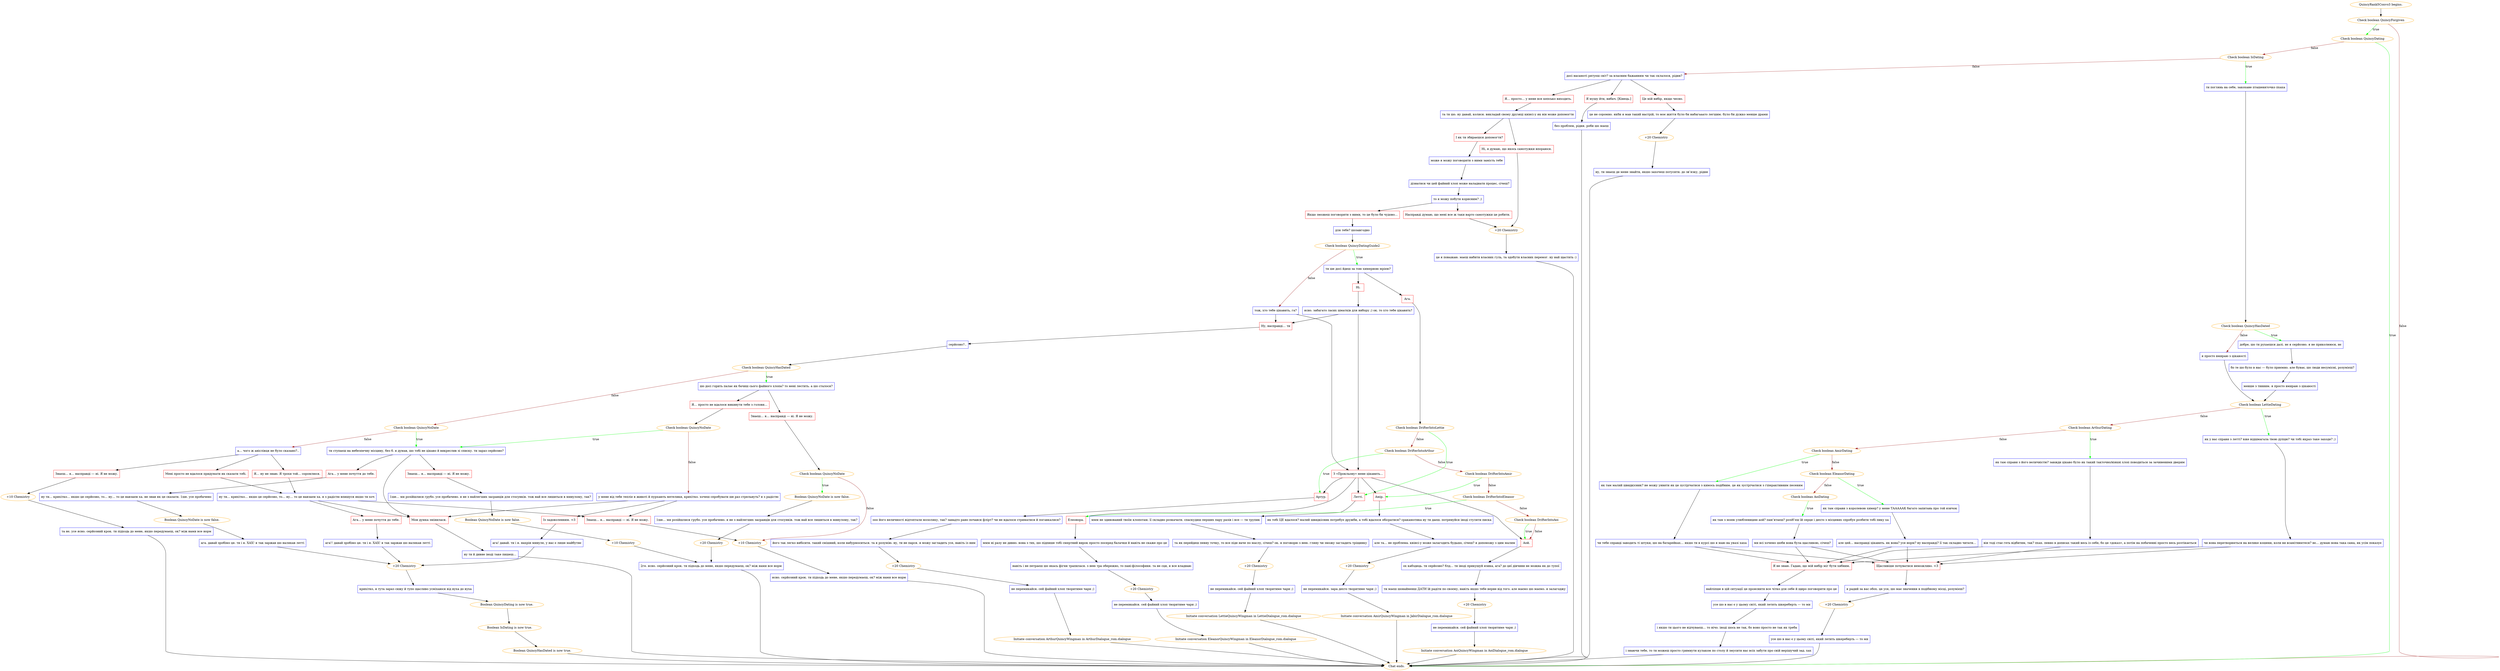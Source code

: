 digraph {
	"QuincyRank5Convo3 begins." [color=orange];
		"QuincyRank5Convo3 begins." -> j2951068974;
	j2951068974 [label="Check boolean QuincyForgiven",color=orange];
		j2951068974 -> j3209672370 [label=true,color=green];
		j2951068974 -> "Chat ends." [label=false,color=brown];
	j3209672370 [label="Check boolean QuincyDating",color=orange];
		j3209672370 -> "Chat ends." [label=true,color=green];
		j3209672370 -> j4264167688 [label=false,color=brown];
	"Chat ends." [color=orange];
	j4264167688 [label="Check boolean IsDating",color=orange];
		j4264167688 -> j2470814284 [label=true,color=green];
		j4264167688 -> j2318623760 [label=false,color=brown];
	j2470814284 [label="ти поглянь на себе, закохане пташеняточко пхаха",shape=box,color=blue];
		j2470814284 -> j112189153;
	j2318623760 [label="досі насамоті рятуєш світ? за власним бажанням чи так склалося, рідня?",shape=box,color=blue];
		j2318623760 -> j2752931834;
		j2318623760 -> j1653200601;
		j2318623760 -> j3722498670;
	j112189153 [label="Check boolean QuincyHasDated",color=orange];
		j112189153 -> j3605120650 [label=true,color=green];
		j112189153 -> j284269607 [label=false,color=brown];
	j2752931834 [label="Це мій вибір, якщо чесно.",shape=box,color=red];
		j2752931834 -> j3778713909;
	j1653200601 [label="Я… просто… у мене все кепсько виходить.",shape=box,color=red];
		j1653200601 -> j1909388557;
	j3722498670 [label="Я мушу йти, вибач. [Кінець.]",shape=box,color=red];
		j3722498670 -> j366040515;
	j3605120650 [label="добре, шо ти рухаєшся далі. нє я серйозно. я не приколююся, нє",shape=box,color=blue];
		j3605120650 -> j57411828;
	j284269607 [label="я просто вмираю з цікавості",shape=box,color=blue];
		j284269607 -> j1775695868;
	j3778713909 [label="це не соромно. якби я мав такий настрій, то моє життя було би набагааато легшим. було би дужко менше драми",shape=box,color=blue];
		j3778713909 -> j4289286580;
	j1909388557 [label="та ти шо. ну давай, колися. викладай свому друзяці квінсі-у як він може допомогти",shape=box,color=blue];
		j1909388557 -> j1827633942;
		j1909388557 -> j2403027553;
	j366040515 [label="без проблем, рідня. роби шо маєш",shape=box,color=blue];
		j366040515 -> "Chat ends.";
	j57411828 [label="бо те шо було в нас — було приємно. але буває, шо люди несумісні, розумієш?",shape=box,color=blue];
		j57411828 -> j2167609551;
	j1775695868 [label="Check boolean LettieDating",color=orange];
		j1775695868 -> j2564787985 [label=true,color=green];
		j1775695868 -> j3168842779 [label=false,color=brown];
	j4289286580 [label="+20 Chemistry",color=orange];
		j4289286580 -> j1192316325;
	j1827633942 [label="І як ти збираєшся допомогти?",shape=box,color=red];
		j1827633942 -> j911981068;
	j2403027553 [label="Ні, я думаю, що якось самотужки впораюся.",shape=box,color=red];
		j2403027553 -> j750700991;
	j2167609551 [label="менше з тиииим. я просто вмираю з цікавості",shape=box,color=blue];
		j2167609551 -> j1775695868;
	j2564787985 [label="як у вас справи з летті? вже відшмагала твою дупцю? чи тобі якраз таке заходе? ;)",shape=box,color=blue];
		j2564787985 -> j3200233433;
	j3168842779 [label="Check boolean ArthurDating",color=orange];
		j3168842779 -> j3326854072 [label=true,color=green];
		j3168842779 -> j3271929692 [label=false,color=brown];
	j1192316325 [label="ну, ти знаєш де мене знайти, якшо захочеш потусити. до зв’язку, рідня",shape=box,color=blue];
		j1192316325 -> "Chat ends.";
	j911981068 [label="може я можу поговорити з ними замість тебе",shape=box,color=blue];
		j911981068 -> j3735345614;
	j750700991 [label="+20 Chemistry",color=orange];
		j750700991 -> j4236854742;
	j3200233433 [label="чи вона перетворюється на велике кошеня, коли ви всамітнюєтеся? нє… думаю вона така сама, як усім показує",shape=box,color=blue];
		j3200233433 -> j1143151629;
		j3200233433 -> j805358975;
	j3326854072 [label="як там справи з його величністю? завжди цікаво було як такий такточно/ніякні хлоп поводиться за зачиненими дверим",shape=box,color=blue];
		j3326854072 -> j2486339933;
	j3271929692 [label="Check boolean AmirDating",color=orange];
		j3271929692 -> j2495984342 [label=true,color=green];
		j3271929692 -> j2641613073 [label=false,color=brown];
	j3735345614 [label="дізнатися чи цей файний хлоп може наладнати процес, січеш?",shape=box,color=blue];
		j3735345614 -> j1613290488;
	j4236854742 [label="це я поважаю. маєш набити власних гуль, та здобути власних перемог. ну най щастить :)",shape=box,color=blue];
		j4236854742 -> "Chat ends.";
	j1143151629 [label="Щасливіше почуватися неможливо. <3",shape=box,color=red];
		j1143151629 -> j2891976809;
	j805358975 [label="Я не знаю. Гадаю, що мій вибір міг бути хибним.",shape=box,color=red];
		j805358975 -> j1432173212;
	j2486339933 [label="він тоді стає геть відбитим, так? пхах. певно в дописах такий весь із себе, бо це «доказ», а потім на побаченні просто весь розтікається",shape=box,color=blue];
		j2486339933 -> j1143151629;
		j2486339933 -> j805358975;
	j2495984342 [label="як там малий швидкісник? не можу уявити як це зустрічатися з кимось подібним. це як зустрічатися з гіперактивним песеням",shape=box,color=blue];
		j2495984342 -> j1285929919;
	j2641613073 [label="Check boolean EleanorDating",color=orange];
		j2641613073 -> j1587776006 [label=true,color=green];
		j2641613073 -> j2260982675 [label=false,color=brown];
	j1613290488 [label="то я можу побути корисним? ;)",shape=box,color=blue];
		j1613290488 -> j4288491282;
		j1613290488 -> j2707027034;
	j2891976809 [label="я радий за вас обох. це усе, шо має значення в подібному місці, розумієш?",shape=box,color=blue];
		j2891976809 -> j535594613;
	j1432173212 [label="найліпше в цій ситуації це прояснити все чітко для себе й щиро поговорити про це",shape=box,color=blue];
		j1432173212 -> j2973446694;
	j1285929919 [label="чи тебе справді заводять ті штуки, шо на батарейках… якшо ти в курсі шо я маю на увазі хаха",shape=box,color=blue];
		j1285929919 -> j1143151629;
		j1285929919 -> j805358975;
	j1587776006 [label="як там справи з королевою химер? у мене ТАААААК багато запитань про той язичок",shape=box,color=blue];
		j1587776006 -> j2554014909;
	j2260982675 [label="Check boolean AoiDating",color=orange];
		j2260982675 -> j3800057778 [label=true,color=green];
	j4288491282 [label="Якщо зможеш поговорити з ними, то це було би чудово…",shape=box,color=red];
		j4288491282 -> j3449131385;
	j2707027034 [label="Насправді думаю, що мені все ж таки варто самотужки це робити.",shape=box,color=red];
		j2707027034 -> j750700991;
	j535594613 [label="+20 Chemistry",color=orange];
		j535594613 -> j1047047566;
	j2973446694 [label="усе шо в нас є у цьому світі, який летить шкереберть — то ми",shape=box,color=blue];
		j2973446694 -> j3753979575;
	j2554014909 [label="але цей… насправді цікавить. як вона? усе норм? ну насправді? її так складно читати…",shape=box,color=blue];
		j2554014909 -> j1143151629;
		j2554014909 -> j805358975;
	j3800057778 [label="як там з моєю улюбленицею аой? пам’ятаєш? розіб’єш їй серце і дехто з місцевих спробує розбити тобі пику ха",shape=box,color=blue];
		j3800057778 -> j3482511512;
	j3449131385 [label="для тебе? шозавгодно",shape=box,color=blue];
		j3449131385 -> j2238688054;
	j1047047566 [label="усе шо в нас є у цьому світі, який летить шкереберть — то ми",shape=box,color=blue];
		j1047047566 -> "Chat ends.";
	j3753979575 [label="і якшо ти цього не відчуваєш… то нічо. іноді шось не так, бо воно просто не так як треба",shape=box,color=blue];
		j3753979575 -> j1032791126;
	j3482511512 [label="ми всі хочемо шоби вона була щасливою, січеш?",shape=box,color=blue];
		j3482511512 -> j1143151629;
		j3482511512 -> j805358975;
	j2238688054 [label="Check boolean QuincyDatingGuide2",color=orange];
		j2238688054 -> j1382980430 [label=true,color=green];
		j2238688054 -> j3763358655 [label=false,color=brown];
	j1032791126 [label="і знаючи тебе, то ти можеш просто гримнути кулаком по столу й змусити нас всіх забути про свій нерішучий зад. хах",shape=box,color=blue];
		j1032791126 -> "Chat ends.";
	j1382980430 [label="ти ше досі йдеш за тою химерною мрією?",shape=box,color=blue];
		j1382980430 -> j2274100684;
		j1382980430 -> j1021891273;
	j3763358655 [label="тож, хто тебе цікавить, га?",shape=box,color=blue];
		j3763358655 -> j3435248612;
		j3763358655 -> j4159314510;
	j2274100684 [label="Ні.",shape=box,color=red];
		j2274100684 -> j1811042323;
	j1021891273 [label="Ага.",shape=box,color=red];
		j1021891273 -> j3198534615;
	j3435248612 [label="З «Прокльону» мене цікавить…",shape=box,color=red];
		j3435248612 -> j879868888;
		j3435248612 -> j543811824;
		j3435248612 -> j2753608728;
		j3435248612 -> j3470014202;
		j3435248612 -> j2861961349;
	j4159314510 [label="Ну, насправді… ти",shape=box,color=red];
		j4159314510 -> j2831528364;
	j1811042323 [label="ясно. забагато ласих шматків для вибору ;) ок. то хто тебе цікавить?",shape=box,color=blue];
		j1811042323 -> j3435248612;
		j1811042323 -> j4159314510;
	j3198534615 [label="Check boolean DrifterIntoLettie",color=orange];
		j3198534615 -> j879868888 [label=true,color=green];
		j3198534615 -> j1481036599 [label=false,color=brown];
	j879868888 [label="Летті.",shape=box,color=red];
		j879868888 -> j2520287581;
	j543811824 [label="Артур.",shape=box,color=red];
		j543811824 -> j2801358303;
	j2753608728 [label="Амір.",shape=box,color=red];
		j2753608728 -> j719420574;
	j3470014202 [label="Елеонора.",shape=box,color=red];
		j3470014202 -> j2281570245;
	j2861961349 [label="Аой.",shape=box,color=red];
		j2861961349 -> j2180071009;
	j2831528364 [label="серйозно?..",shape=box,color=blue];
		j2831528364 -> j2521049982;
	j1481036599 [label="Check boolean DrifterIntoArthur",color=orange];
		j1481036599 -> j543811824 [label=true,color=green];
		j1481036599 -> j2762540437 [label=false,color=brown];
	j2520287581 [label="ммм не здивований твоїм клопотам. її складно розкачати. спаскудиш перших пару разів і все — ти трупик",shape=box,color=blue];
		j2520287581 -> j3013706936;
	j2801358303 [label="ооо його величності відтоптали мозоляку, так? занадто рано почався флірт? чи не вдалося стриматися й погавкалися?",shape=box,color=blue];
		j2801358303 -> j2819741149;
	j719420574 [label="як тобі ЦЕ вдалося? малий швидкісник потребує дружби, а тобі вдалося обісратися? сракамотика ну ти даєш. потренуйся іноді стуляти писка",shape=box,color=blue];
		j719420574 -> j442671525;
	j2281570245 [label="ммм ні разу не дивно. вона з тих, шо підпише тобі смертний вирок просто посеред балачки й навіть не скаже про це",shape=box,color=blue];
		j2281570245 -> j3514694120;
	j2180071009 [label="ох кабздець. ти серйозно? блд… ти іноді прикушуй язика, ага? до цеї дівчини не можна як до тупої",shape=box,color=blue];
		j2180071009 -> j2688886614;
	j2521049982 [label="Check boolean QuincyHasDated",color=orange];
		j2521049982 -> j4051139511 [label=true,color=green];
		j2521049982 -> j931455432 [label=false,color=brown];
	j2762540437 [label="Check boolean DrifterIntoAmir",color=orange];
		j2762540437 -> j2753608728 [label=true,color=green];
		j2762540437 -> j18030657 [label=false,color=brown];
	j3013706936 [label="та як перейдеш певну точку, то все піде наче по маслу, січеш? ок. я поговорю з нею. гляну чи зможу загладить тріщинку",shape=box,color=blue];
		j3013706936 -> j574756375;
	j2819741149 [label="його так легко вибісити. такий смішний, коли набурмоситься. та я розумію. ну, ти не парся. я можу загладить усе, навіть із ним",shape=box,color=blue];
		j2819741149 -> j1406227969;
	j442671525 [label="але та… не проблема. квінсі-у може залагодить будьшо, січеш? я допоможу з цим малим",shape=box,color=blue];
		j442671525 -> j2956926019;
	j3514694120 [label="навіть і не петраєш шо якась фігня трапилася. з нею тра обережно, то пані-філософиня. та не сци, я все владнаю",shape=box,color=blue];
		j3514694120 -> j2039502971;
	j2688886614 [label="ти маєш шонайменш ДАТИ їй радіти по своєму, навіть якшо тебе верне від того. але маємо шо маємо. я залагоджу",shape=box,color=blue];
		j2688886614 -> j1626073125;
	j4051139511 [label="шо досі горить палає як бачиш сього файного хлопа? то мені лестить. а шо сталося?",shape=box,color=blue];
		j4051139511 -> j3723522191;
		j4051139511 -> j1023663614;
	j931455432 [label="Check boolean QuincyNoDate",color=orange];
		j931455432 -> j463938018 [label=true,color=green];
		j931455432 -> j3848438406 [label=false,color=brown];
	j18030657 [label="Check boolean DrifterIntoEleanor",color=orange];
		j18030657 -> j3470014202 [label=true,color=green];
		j18030657 -> j1008457125 [label=false,color=brown];
	j574756375 [label="+20 Chemistry",color=orange];
		j574756375 -> j4056598714;
	j1406227969 [label="+20 Chemistry",color=orange];
		j1406227969 -> j1144907338;
	j2956926019 [label="+20 Chemistry",color=orange];
		j2956926019 -> j2819499906;
	j2039502971 [label="+20 Chemistry",color=orange];
		j2039502971 -> j1073269042;
	j1626073125 [label="+20 Chemistry",color=orange];
		j1626073125 -> j2575604816;
	j3723522191 [label="Я… просто не вдалося викинути тебе з голови…",shape=box,color=red];
		j3723522191 -> j459811191;
	j1023663614 [label="Знаєш… я… насправді — ні. Я не можу.",shape=box,color=red];
		j1023663614 -> j1812051425;
	j463938018 [label="ти ступаєш на небезпечну місцину, без б. я думав, шо тобі не цікаво й викреслив зі списку. ти зараз серйозно?",shape=box,color=blue];
		j463938018 -> j290725853;
		j463938018 -> j1806408332;
		j463938018 -> j1660456585;
	j3848438406 [label="а… чого ж аніслівця не було сказано?..",shape=box,color=blue];
		j3848438406 -> j2867362479;
		j3848438406 -> j982196031;
		j3848438406 -> j3481175437;
	j1008457125 [label="Check boolean DrifterIntoAoi",color=orange];
		j1008457125 -> j2861961349 [label=true,color=green];
		j1008457125 -> j2861961349 [label=false,color=brown];
	j4056598714 [label="не перемикайся. сей файний хлоп творитиме чари ;)",shape=box,color=blue];
		j4056598714 -> "Initiate conversation LettieQuincyWingman in LettieDialogue_rom.dialogue";
	j1144907338 [label="не перемикайся. сей файний хлоп творитиме чари ;)",shape=box,color=blue];
		j1144907338 -> "Initiate conversation ArthurQuincyWingman in ArthurDialogue_rom.dialogue";
	j2819499906 [label="не перемикайся. зара дехто творитиме чари ;)",shape=box,color=blue];
		j2819499906 -> "Initiate conversation AmirQuincyWingman in JabirDialogue_rom.dialogue";
	j1073269042 [label="не перемикайся. сей файний хлоп творитиме чари ;)",shape=box,color=blue];
		j1073269042 -> "Initiate conversation EleanorQuincyWingman in EleanorDialogue_rom.dialogue";
	j2575604816 [label="не перемикайся. сей файний хлоп творитиме чари ;)",shape=box,color=blue];
		j2575604816 -> "Initiate conversation AoiQuincyWingman in AoiDialogue_rom.dialogue";
	j459811191 [label="Check boolean QuincyNoDate",color=orange];
		j459811191 -> j463938018 [label=true,color=green];
		j459811191 -> j3933817018 [label=false,color=brown];
	j1812051425 [label="Check boolean QuincyNoDate",color=orange];
		j1812051425 -> j159847421 [label=true,color=green];
		j1812051425 -> j3417150528 [label=false,color=brown];
	j290725853 [label="Ага… у мене почуття до тебе.",shape=box,color=red];
		j290725853 -> j563695617;
	j1806408332 [label="Знаєш… я… насправді — ні. Я не можу.",shape=box,color=red];
		j1806408332 -> j982644481;
	j1660456585 [label="Моя думка змінилася.",shape=box,color=red];
		j1660456585 -> j1826210495;
	j2867362479 [label="Я… ну не знаю. Я трохи той… соромлюся.",shape=box,color=red];
		j2867362479 -> j4282820962;
	j982196031 [label="Мені просто не вдалося придумати як сказати тобі.",shape=box,color=red];
		j982196031 -> j4282820962;
	j3481175437 [label="Знаєш… я… насправді — ні. Я не можу.",shape=box,color=red];
		j3481175437 -> j764057105;
	"Initiate conversation LettieQuincyWingman in LettieDialogue_rom.dialogue" [label="Initiate conversation LettieQuincyWingman in LettieDialogue_rom.dialogue",color=orange];
		"Initiate conversation LettieQuincyWingman in LettieDialogue_rom.dialogue" -> "Chat ends.";
	"Initiate conversation ArthurQuincyWingman in ArthurDialogue_rom.dialogue" [label="Initiate conversation ArthurQuincyWingman in ArthurDialogue_rom.dialogue",color=orange];
		"Initiate conversation ArthurQuincyWingman in ArthurDialogue_rom.dialogue" -> "Chat ends.";
	"Initiate conversation AmirQuincyWingman in JabirDialogue_rom.dialogue" [label="Initiate conversation AmirQuincyWingman in JabirDialogue_rom.dialogue",color=orange];
		"Initiate conversation AmirQuincyWingman in JabirDialogue_rom.dialogue" -> "Chat ends.";
	"Initiate conversation EleanorQuincyWingman in EleanorDialogue_rom.dialogue" [label="Initiate conversation EleanorQuincyWingman in EleanorDialogue_rom.dialogue",color=orange];
		"Initiate conversation EleanorQuincyWingman in EleanorDialogue_rom.dialogue" -> "Chat ends.";
	"Initiate conversation AoiQuincyWingman in AoiDialogue_rom.dialogue" [label="Initiate conversation AoiQuincyWingman in AoiDialogue_rom.dialogue",color=orange];
		"Initiate conversation AoiQuincyWingman in AoiDialogue_rom.dialogue" -> "Chat ends.";
	j3933817018 [label="у мене від тебе тепліє в животі й пурхають метелики, крихітко. хочеш спробувати ше раз стрельнуть? я з радістю",shape=box,color=blue];
		j3933817018 -> j268668259;
		j3933817018 -> j3796122520;
		j3933817018 -> j1660456585;
	j159847421 [label="Boolean QuincyNoDate is now false.",color=orange];
		j159847421 -> j307283286;
	j3417150528 [label="+10 Chemistry",color=orange];
		j3417150528 -> j2347913601;
	j563695617 [label="ну ти… крихітко… якшо це серйозно, то… ну… то це навзаєм ха. не знав як це сказати. 1ше. усе пробачено",shape=box,color=blue];
		j563695617 -> j1110259428;
	j982644481 [label="1ше… ми розійшлися грубо. усе пробачено. я не з найлегших засранців для стосунків. тож най все лишиться в минулому, так?",shape=box,color=blue];
		j982644481 -> j3081468916;
	j1826210495 [label="ну ти й дивне іноді таке пишеш…",shape=box,color=blue];
		j1826210495 -> "Chat ends.";
	j4282820962 [label="ну ти… крихітко… якшо це серйозно, то… ну… то це навзаєм ха. я з радістю впишуся якшо ти хоч",shape=box,color=blue];
		j4282820962 -> j1530125024;
		j4282820962 -> j3796122520;
		j4282820962 -> j1660456585;
	j764057105 [label="+10 Chemistry",color=orange];
		j764057105 -> j1027075841;
	j268668259 [label="Із задоволенням. <3",shape=box,color=red];
		j268668259 -> j1235658802;
	j3796122520 [label="Знаєш… я… насправді — ні. Я не можу.",shape=box,color=red];
		j3796122520 -> j3417150528;
	j307283286 [label="1ше… ми розійшлися грубо. усе пробачено. я не з найлегших засранців для стосунків. тож най все лишиться в минулому, так?",shape=box,color=blue];
		j307283286 -> j3498003741;
	j2347913601 [label="ясно. серйозний крок. ти підходь до мене, якшо передумаєш, ок? між нами все норм",shape=box,color=blue];
		j2347913601 -> "Chat ends.";
	j1110259428 [label="Boolean QuincyNoDate is now false.",color=orange];
		j1110259428 -> j820175287;
	j3081468916 [label="Boolean QuincyNoDate is now false.",color=orange];
		j3081468916 -> j1985846805;
	j1530125024 [label="Ага… у мене почуття до тебе.",shape=box,color=red];
		j1530125024 -> j894793448;
	j1027075841 [label="та нє. усе ясно. серйозний крок. ти підходь до мене, якшо передумаєш, ок? між нами все норм",shape=box,color=blue];
		j1027075841 -> "Chat ends.";
	j1235658802 [label="ага! давай. ти і я. нахрін минуле, у нас є лише майбутнє",shape=box,color=blue];
		j1235658802 -> j2638921523;
	j3498003741 [label="+20 Chemistry",color=orange];
		j3498003741 -> j3807024137;
	j820175287 [label="ага. давай зробімо це. ти і я. ХАХ! я так заржав шо налякав летті",shape=box,color=blue];
		j820175287 -> j2638921523;
	j1985846805 [label="+10 Chemistry",color=orange];
		j1985846805 -> j3807024137;
	j894793448 [label="ага!! давай зробімо це. ти і я. ХАХ! я так заржав шо налякав летті",shape=box,color=blue];
		j894793448 -> j2638921523;
	j2638921523 [label="+20 Chemistry",color=orange];
		j2638921523 -> j1580897103;
	j3807024137 [label="2ге. ясно. серйозний крок. ти підходь до мене, якшо передумаєш, ок? між нами все норм",shape=box,color=blue];
		j3807024137 -> "Chat ends.";
	j1580897103 [label="крихітко, я тута зараз сижу й тупо щасливо усміхаюся від вуха до вуха",shape=box,color=blue];
		j1580897103 -> j505928050;
	j505928050 [label="Boolean QuincyDating is now true.",color=orange];
		j505928050 -> j2476452017;
	j2476452017 [label="Boolean IsDating is now true.",color=orange];
		j2476452017 -> j2730872079;
	j2730872079 [label="Boolean QuincyHasDated is now true.",color=orange];
		j2730872079 -> "Chat ends.";
}